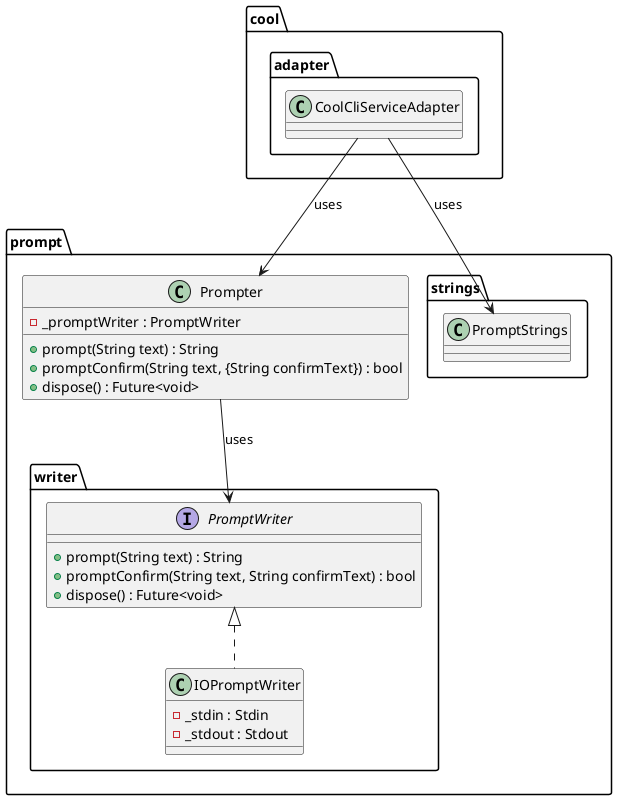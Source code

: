 @startuml prompt_class_diagram

package prompt {
    package writer {
        interface PromptWriter {
            + prompt(String text) : String
            + promptConfirm(String text, String confirmText) : bool
            + dispose() : Future<void>
        }

        class IOPromptWriter implements PromptWriter{
            - _stdin : Stdin
            - _stdout : Stdout
        }
    }

    package strings {
        class PromptStrings{}
    }

    class Prompter {
        - _promptWriter : PromptWriter
        + prompt(String text) : String
        + promptConfirm(String text, {String confirmText}) : bool
        + dispose() : Future<void>
    }
}

package cool.adapter {
    class CoolCliServiceAdapter {

    }
}

Prompter --> PromptWriter : uses

CoolCliServiceAdapter --> Prompter : uses
CoolCliServiceAdapter --> PromptStrings : uses

@enduml
